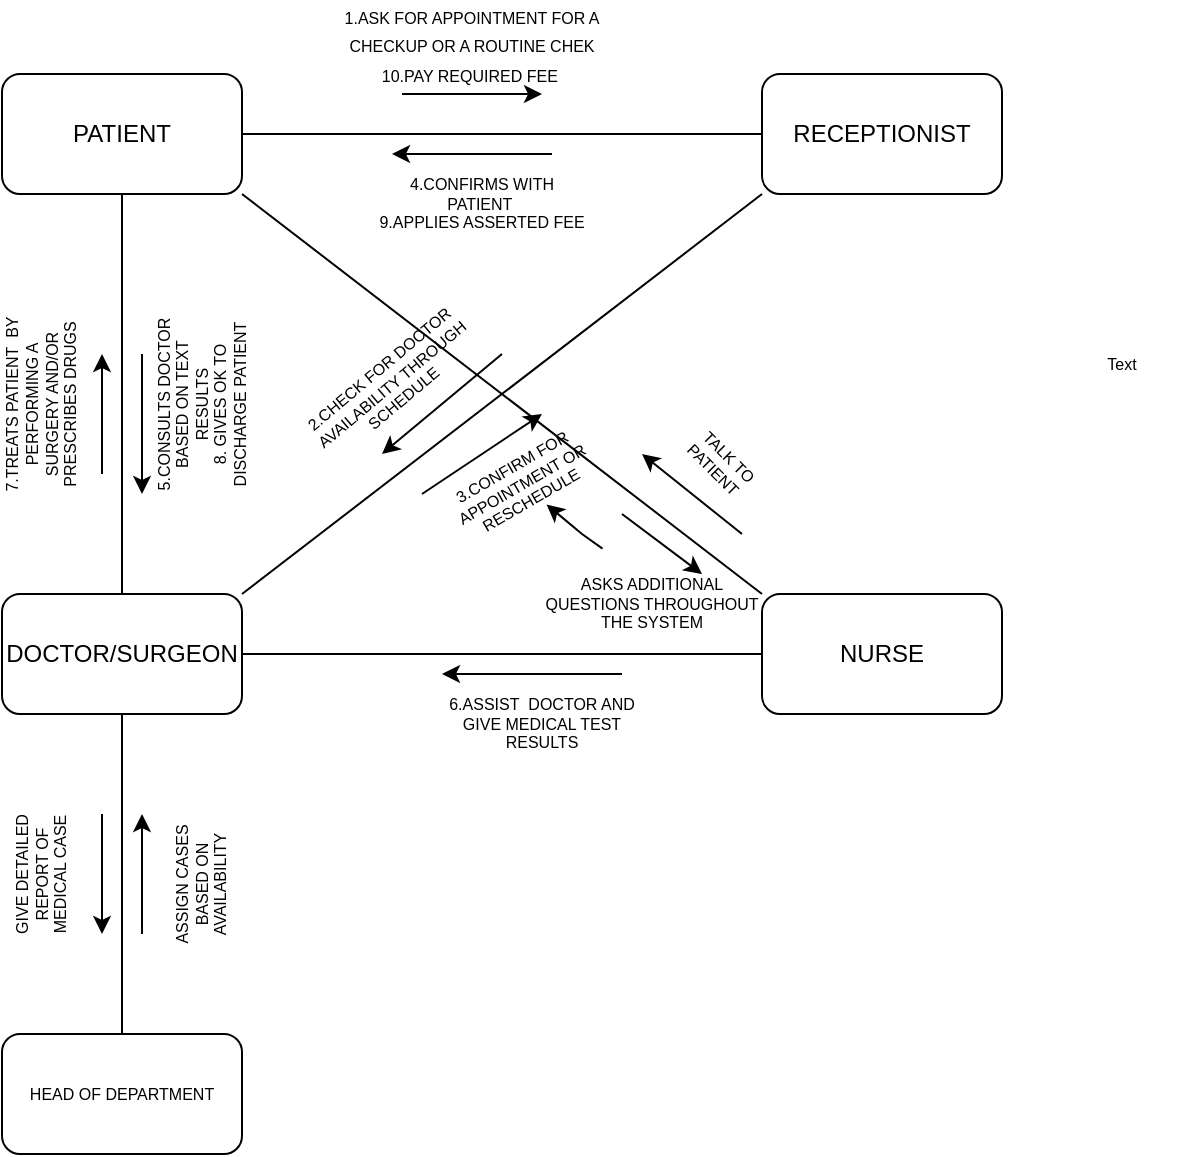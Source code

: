 <mxfile version="20.8.16" type="github">
  <diagram name="Page-1" id="eWxkoKbZQuhLReymi95l">
    <mxGraphModel dx="1050" dy="549" grid="1" gridSize="10" guides="1" tooltips="1" connect="1" arrows="1" fold="1" page="1" pageScale="1" pageWidth="850" pageHeight="1100" math="0" shadow="0">
      <root>
        <mxCell id="0" />
        <mxCell id="1" parent="0" />
        <mxCell id="NhZAsAYxJO-BzEIUP5iS-1" value="PATIENT" style="rounded=1;whiteSpace=wrap;html=1;" vertex="1" parent="1">
          <mxGeometry x="130" y="60" width="120" height="60" as="geometry" />
        </mxCell>
        <mxCell id="NhZAsAYxJO-BzEIUP5iS-2" value="RECEPTIONIST" style="rounded=1;whiteSpace=wrap;html=1;" vertex="1" parent="1">
          <mxGeometry x="510" y="60" width="120" height="60" as="geometry" />
        </mxCell>
        <mxCell id="NhZAsAYxJO-BzEIUP5iS-3" value="NURSE" style="rounded=1;whiteSpace=wrap;html=1;" vertex="1" parent="1">
          <mxGeometry x="510" y="320" width="120" height="60" as="geometry" />
        </mxCell>
        <mxCell id="NhZAsAYxJO-BzEIUP5iS-5" value="DOCTOR/SURGEON" style="rounded=1;whiteSpace=wrap;html=1;" vertex="1" parent="1">
          <mxGeometry x="130" y="320" width="120" height="60" as="geometry" />
        </mxCell>
        <mxCell id="NhZAsAYxJO-BzEIUP5iS-6" value="" style="endArrow=none;html=1;rounded=0;exitX=1;exitY=0.5;exitDx=0;exitDy=0;entryX=0;entryY=0.5;entryDx=0;entryDy=0;" edge="1" parent="1" source="NhZAsAYxJO-BzEIUP5iS-1" target="NhZAsAYxJO-BzEIUP5iS-2">
          <mxGeometry width="50" height="50" relative="1" as="geometry">
            <mxPoint x="400" y="200" as="sourcePoint" />
            <mxPoint x="450" y="150" as="targetPoint" />
          </mxGeometry>
        </mxCell>
        <mxCell id="NhZAsAYxJO-BzEIUP5iS-7" value="" style="endArrow=none;html=1;rounded=0;exitX=0.5;exitY=1;exitDx=0;exitDy=0;entryX=0.5;entryY=0;entryDx=0;entryDy=0;" edge="1" parent="1" source="NhZAsAYxJO-BzEIUP5iS-1" target="NhZAsAYxJO-BzEIUP5iS-5">
          <mxGeometry width="50" height="50" relative="1" as="geometry">
            <mxPoint x="180" y="120" as="sourcePoint" />
            <mxPoint x="440" y="120" as="targetPoint" />
          </mxGeometry>
        </mxCell>
        <mxCell id="NhZAsAYxJO-BzEIUP5iS-8" value="" style="endArrow=none;html=1;rounded=0;exitX=1;exitY=0.5;exitDx=0;exitDy=0;" edge="1" parent="1" source="NhZAsAYxJO-BzEIUP5iS-5" target="NhZAsAYxJO-BzEIUP5iS-3">
          <mxGeometry width="50" height="50" relative="1" as="geometry">
            <mxPoint x="400" y="200" as="sourcePoint" />
            <mxPoint x="450" y="150" as="targetPoint" />
          </mxGeometry>
        </mxCell>
        <mxCell id="NhZAsAYxJO-BzEIUP5iS-10" value="" style="endArrow=classic;html=1;rounded=0;" edge="1" parent="1">
          <mxGeometry width="50" height="50" relative="1" as="geometry">
            <mxPoint x="330" y="70" as="sourcePoint" />
            <mxPoint x="400" y="70" as="targetPoint" />
          </mxGeometry>
        </mxCell>
        <mxCell id="NhZAsAYxJO-BzEIUP5iS-11" value="&lt;font style=&quot;font-size: 8px;&quot;&gt;1.ASK FOR APPOINTMENT FOR A CHECKUP OR A ROUTINE CHEK&lt;br&gt;10.PAY REQUIRED FEE&amp;nbsp;&lt;br&gt;&lt;/font&gt;" style="text;html=1;strokeColor=none;fillColor=none;align=center;verticalAlign=middle;whiteSpace=wrap;rounded=0;" vertex="1" parent="1">
          <mxGeometry x="300" y="30" width="130" height="30" as="geometry" />
        </mxCell>
        <mxCell id="NhZAsAYxJO-BzEIUP5iS-14" value="" style="endArrow=none;html=1;rounded=0;fontSize=8;exitX=1;exitY=0;exitDx=0;exitDy=0;entryX=0;entryY=1;entryDx=0;entryDy=0;" edge="1" parent="1" source="NhZAsAYxJO-BzEIUP5iS-5" target="NhZAsAYxJO-BzEIUP5iS-2">
          <mxGeometry width="50" height="50" relative="1" as="geometry">
            <mxPoint x="400" y="160" as="sourcePoint" />
            <mxPoint x="450" y="110" as="targetPoint" />
          </mxGeometry>
        </mxCell>
        <mxCell id="NhZAsAYxJO-BzEIUP5iS-15" value="" style="endArrow=classic;html=1;rounded=0;fontSize=8;" edge="1" parent="1">
          <mxGeometry width="50" height="50" relative="1" as="geometry">
            <mxPoint x="380" y="200" as="sourcePoint" />
            <mxPoint x="320" y="250" as="targetPoint" />
          </mxGeometry>
        </mxCell>
        <mxCell id="NhZAsAYxJO-BzEIUP5iS-16" value="2.CHECK FOR DOCTOR AVAILABILITY THROUGH SCHEDULE" style="text;html=1;strokeColor=none;fillColor=none;align=center;verticalAlign=middle;whiteSpace=wrap;rounded=0;fontSize=8;rotation=-40;" vertex="1" parent="1">
          <mxGeometry x="270" y="200" width="110" height="30" as="geometry" />
        </mxCell>
        <mxCell id="NhZAsAYxJO-BzEIUP5iS-17" value="" style="endArrow=classic;html=1;rounded=0;fontSize=8;" edge="1" parent="1">
          <mxGeometry width="50" height="50" relative="1" as="geometry">
            <mxPoint x="340" y="270" as="sourcePoint" />
            <mxPoint x="400" y="230" as="targetPoint" />
          </mxGeometry>
        </mxCell>
        <mxCell id="NhZAsAYxJO-BzEIUP5iS-18" value="3.CONFIRM FOR APPOINTMENT OR RESCHEDULE" style="text;html=1;strokeColor=none;fillColor=none;align=center;verticalAlign=middle;whiteSpace=wrap;rounded=0;fontSize=8;rotation=-30;" vertex="1" parent="1">
          <mxGeometry x="350" y="250" width="80" height="30" as="geometry" />
        </mxCell>
        <mxCell id="NhZAsAYxJO-BzEIUP5iS-19" value="" style="endArrow=classic;html=1;rounded=0;fontSize=8;" edge="1" parent="1">
          <mxGeometry width="50" height="50" relative="1" as="geometry">
            <mxPoint x="440" y="360" as="sourcePoint" />
            <mxPoint x="350" y="360" as="targetPoint" />
          </mxGeometry>
        </mxCell>
        <mxCell id="NhZAsAYxJO-BzEIUP5iS-20" value="6.ASSIST&amp;nbsp; DOCTOR AND GIVE MEDICAL TEST RESULTS" style="text;html=1;strokeColor=none;fillColor=none;align=center;verticalAlign=middle;whiteSpace=wrap;rounded=0;fontSize=8;" vertex="1" parent="1">
          <mxGeometry x="350" y="370" width="100" height="30" as="geometry" />
        </mxCell>
        <mxCell id="NhZAsAYxJO-BzEIUP5iS-21" value="" style="endArrow=classic;html=1;rounded=0;fontSize=8;" edge="1" parent="1">
          <mxGeometry width="50" height="50" relative="1" as="geometry">
            <mxPoint x="180" y="260" as="sourcePoint" />
            <mxPoint x="180" y="200" as="targetPoint" />
          </mxGeometry>
        </mxCell>
        <mxCell id="NhZAsAYxJO-BzEIUP5iS-22" value="7.TREATS PATIENT&amp;nbsp; BY PERFORMING A SURGERY AND/OR PRESCRIBES DRUGS" style="text;html=1;strokeColor=none;fillColor=none;align=center;verticalAlign=middle;whiteSpace=wrap;rounded=0;fontSize=8;rotation=-90;" vertex="1" parent="1">
          <mxGeometry x="100" y="210" width="100" height="30" as="geometry" />
        </mxCell>
        <mxCell id="NhZAsAYxJO-BzEIUP5iS-23" value="5.CONSULTS DOCTOR BASED ON TEXT RESULTS&lt;br&gt;8. GIVES OK TO DISCHARGE PATIENT" style="text;html=1;strokeColor=none;fillColor=none;align=center;verticalAlign=middle;whiteSpace=wrap;rounded=0;fontSize=8;rotation=-90;" vertex="1" parent="1">
          <mxGeometry x="180" y="210" width="100" height="30" as="geometry" />
        </mxCell>
        <mxCell id="NhZAsAYxJO-BzEIUP5iS-24" value="" style="endArrow=classic;html=1;rounded=0;fontSize=8;" edge="1" parent="1">
          <mxGeometry width="50" height="50" relative="1" as="geometry">
            <mxPoint x="200" y="200" as="sourcePoint" />
            <mxPoint x="200" y="270" as="targetPoint" />
          </mxGeometry>
        </mxCell>
        <mxCell id="NhZAsAYxJO-BzEIUP5iS-26" value="" style="endArrow=classic;html=1;rounded=0;fontSize=8;" edge="1" parent="1">
          <mxGeometry width="50" height="50" relative="1" as="geometry">
            <mxPoint x="405" y="100" as="sourcePoint" />
            <mxPoint x="325" y="100" as="targetPoint" />
          </mxGeometry>
        </mxCell>
        <mxCell id="NhZAsAYxJO-BzEIUP5iS-27" value="4.CONFIRMS WITH PATIENT&amp;nbsp;&lt;br&gt;9.APPLIES ASSERTED FEE" style="text;html=1;strokeColor=none;fillColor=none;align=center;verticalAlign=middle;whiteSpace=wrap;rounded=0;fontSize=8;" vertex="1" parent="1">
          <mxGeometry x="315" y="110" width="110" height="30" as="geometry" />
        </mxCell>
        <mxCell id="NhZAsAYxJO-BzEIUP5iS-28" value="HEAD OF DEPARTMENT" style="rounded=1;whiteSpace=wrap;html=1;fontSize=8;" vertex="1" parent="1">
          <mxGeometry x="130" y="540" width="120" height="60" as="geometry" />
        </mxCell>
        <mxCell id="NhZAsAYxJO-BzEIUP5iS-29" value="" style="endArrow=none;html=1;rounded=0;fontSize=8;exitX=0.5;exitY=0;exitDx=0;exitDy=0;" edge="1" parent="1" source="NhZAsAYxJO-BzEIUP5iS-28">
          <mxGeometry width="50" height="50" relative="1" as="geometry">
            <mxPoint x="140" y="430" as="sourcePoint" />
            <mxPoint x="190" y="380" as="targetPoint" />
          </mxGeometry>
        </mxCell>
        <mxCell id="NhZAsAYxJO-BzEIUP5iS-30" value="" style="endArrow=classic;html=1;rounded=0;fontSize=8;" edge="1" parent="1">
          <mxGeometry width="50" height="50" relative="1" as="geometry">
            <mxPoint x="200" y="490" as="sourcePoint" />
            <mxPoint x="200" y="430" as="targetPoint" />
          </mxGeometry>
        </mxCell>
        <mxCell id="NhZAsAYxJO-BzEIUP5iS-31" value="ASSIGN CASES BASED ON AVAILABILITY" style="text;html=1;strokeColor=none;fillColor=none;align=center;verticalAlign=middle;whiteSpace=wrap;rounded=0;fontSize=8;rotation=-90;" vertex="1" parent="1">
          <mxGeometry x="190" y="450" width="80" height="30" as="geometry" />
        </mxCell>
        <mxCell id="NhZAsAYxJO-BzEIUP5iS-34" value="" style="endArrow=classic;html=1;rounded=0;fontSize=8;" edge="1" parent="1">
          <mxGeometry width="50" height="50" relative="1" as="geometry">
            <mxPoint x="180" y="430" as="sourcePoint" />
            <mxPoint x="180" y="490" as="targetPoint" />
          </mxGeometry>
        </mxCell>
        <mxCell id="NhZAsAYxJO-BzEIUP5iS-35" value="GIVE DETAILED REPORT OF MEDICAL CASE" style="text;html=1;strokeColor=none;fillColor=none;align=center;verticalAlign=middle;whiteSpace=wrap;rounded=0;fontSize=8;rotation=-90;" vertex="1" parent="1">
          <mxGeometry x="110" y="440" width="80" height="40" as="geometry" />
        </mxCell>
        <mxCell id="NhZAsAYxJO-BzEIUP5iS-36" value="Text" style="text;html=1;strokeColor=none;fillColor=none;align=center;verticalAlign=middle;whiteSpace=wrap;rounded=0;fontSize=8;" vertex="1" parent="1">
          <mxGeometry x="660" y="190" width="60" height="30" as="geometry" />
        </mxCell>
        <mxCell id="NhZAsAYxJO-BzEIUP5iS-40" value="" style="endArrow=none;html=1;rounded=0;fontSize=8;entryX=1;entryY=1;entryDx=0;entryDy=0;" edge="1" parent="1" target="NhZAsAYxJO-BzEIUP5iS-1">
          <mxGeometry width="50" height="50" relative="1" as="geometry">
            <mxPoint x="510" y="320" as="sourcePoint" />
            <mxPoint x="560" y="270" as="targetPoint" />
          </mxGeometry>
        </mxCell>
        <mxCell id="NhZAsAYxJO-BzEIUP5iS-41" value="" style="endArrow=classic;html=1;rounded=0;fontSize=8;" edge="1" parent="1">
          <mxGeometry width="50" height="50" relative="1" as="geometry">
            <mxPoint x="500" y="290" as="sourcePoint" />
            <mxPoint x="450" y="250" as="targetPoint" />
          </mxGeometry>
        </mxCell>
        <mxCell id="NhZAsAYxJO-BzEIUP5iS-43" value="TALK TO PATIENT&amp;nbsp;" style="text;html=1;strokeColor=none;fillColor=none;align=center;verticalAlign=middle;whiteSpace=wrap;rounded=0;fontSize=8;rotation=45;" vertex="1" parent="1">
          <mxGeometry x="460" y="240" width="60" height="30" as="geometry" />
        </mxCell>
        <mxCell id="NhZAsAYxJO-BzEIUP5iS-44" value="" style="endArrow=classic;html=1;rounded=0;fontSize=8;" edge="1" parent="1">
          <mxGeometry width="50" height="50" relative="1" as="geometry">
            <mxPoint x="440" y="280" as="sourcePoint" />
            <mxPoint x="480" y="310" as="targetPoint" />
          </mxGeometry>
        </mxCell>
        <mxCell id="NhZAsAYxJO-BzEIUP5iS-46" value="" style="edgeStyle=none;rounded=0;orthogonalLoop=1;jettySize=auto;html=1;fontSize=8;" edge="1" parent="1" target="NhZAsAYxJO-BzEIUP5iS-18">
          <mxGeometry relative="1" as="geometry">
            <mxPoint x="430.251" y="297.322" as="sourcePoint" />
            <Array as="points">
              <mxPoint x="420" y="290" />
            </Array>
          </mxGeometry>
        </mxCell>
        <mxCell id="NhZAsAYxJO-BzEIUP5iS-48" value="ASKS ADDITIONAL QUESTIONS THROUGHOUT THE SYSTEM" style="text;html=1;strokeColor=none;fillColor=none;align=center;verticalAlign=middle;whiteSpace=wrap;rounded=0;fontSize=8;" vertex="1" parent="1">
          <mxGeometry x="400" y="310" width="110" height="30" as="geometry" />
        </mxCell>
      </root>
    </mxGraphModel>
  </diagram>
</mxfile>
